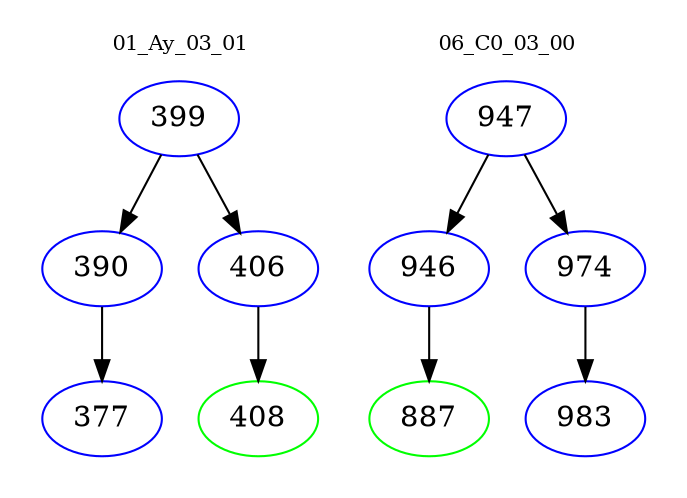 digraph{
subgraph cluster_0 {
color = white
label = "01_Ay_03_01";
fontsize=10;
T0_399 [label="399", color="blue"]
T0_399 -> T0_390 [color="black"]
T0_390 [label="390", color="blue"]
T0_390 -> T0_377 [color="black"]
T0_377 [label="377", color="blue"]
T0_399 -> T0_406 [color="black"]
T0_406 [label="406", color="blue"]
T0_406 -> T0_408 [color="black"]
T0_408 [label="408", color="green"]
}
subgraph cluster_1 {
color = white
label = "06_C0_03_00";
fontsize=10;
T1_947 [label="947", color="blue"]
T1_947 -> T1_946 [color="black"]
T1_946 [label="946", color="blue"]
T1_946 -> T1_887 [color="black"]
T1_887 [label="887", color="green"]
T1_947 -> T1_974 [color="black"]
T1_974 [label="974", color="blue"]
T1_974 -> T1_983 [color="black"]
T1_983 [label="983", color="blue"]
}
}
